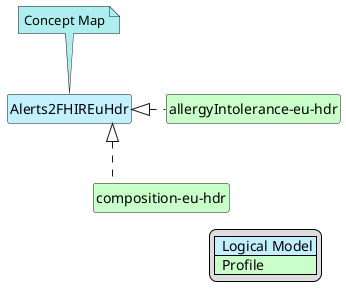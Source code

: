 @startuml
hide circle
hide stereotype
hide members
hide methods
skinparam linetype ortho
skinparam class {
BackgroundColor<<LogicalModel>> #APPLICATION
BackgroundColor<<Profile>> #TECHNOLOGY
}
legend right
| <#APPLICATION>  Logical Model |
| <#TECHNOLOGY>  Profile |
endlegend
class "Alerts2FHIREuHdr" <<LogicalModel>> [[StructureDefinition-Alerts2FHIREuHdr.html]]
note top #PaleTurquoise [[ConceptMap-alerts2FHIR-eu-hdr.html]]
Concept Map
endnote
class "allergyIntolerance-eu-hdr" <<Profile>> [[StructureDefinition-allergyIntolerance-eu-hdr.html]]
"Alerts2FHIREuHdr" <|. "allergyIntolerance-eu-hdr"
class "composition-eu-hdr" <<Profile>> [[StructureDefinition-composition-eu-hdr.html]]
"Alerts2FHIREuHdr" <|. "composition-eu-hdr"
"allergyIntolerance-eu-hdr" -d[hidden]-> "composition-eu-hdr"
@enduml